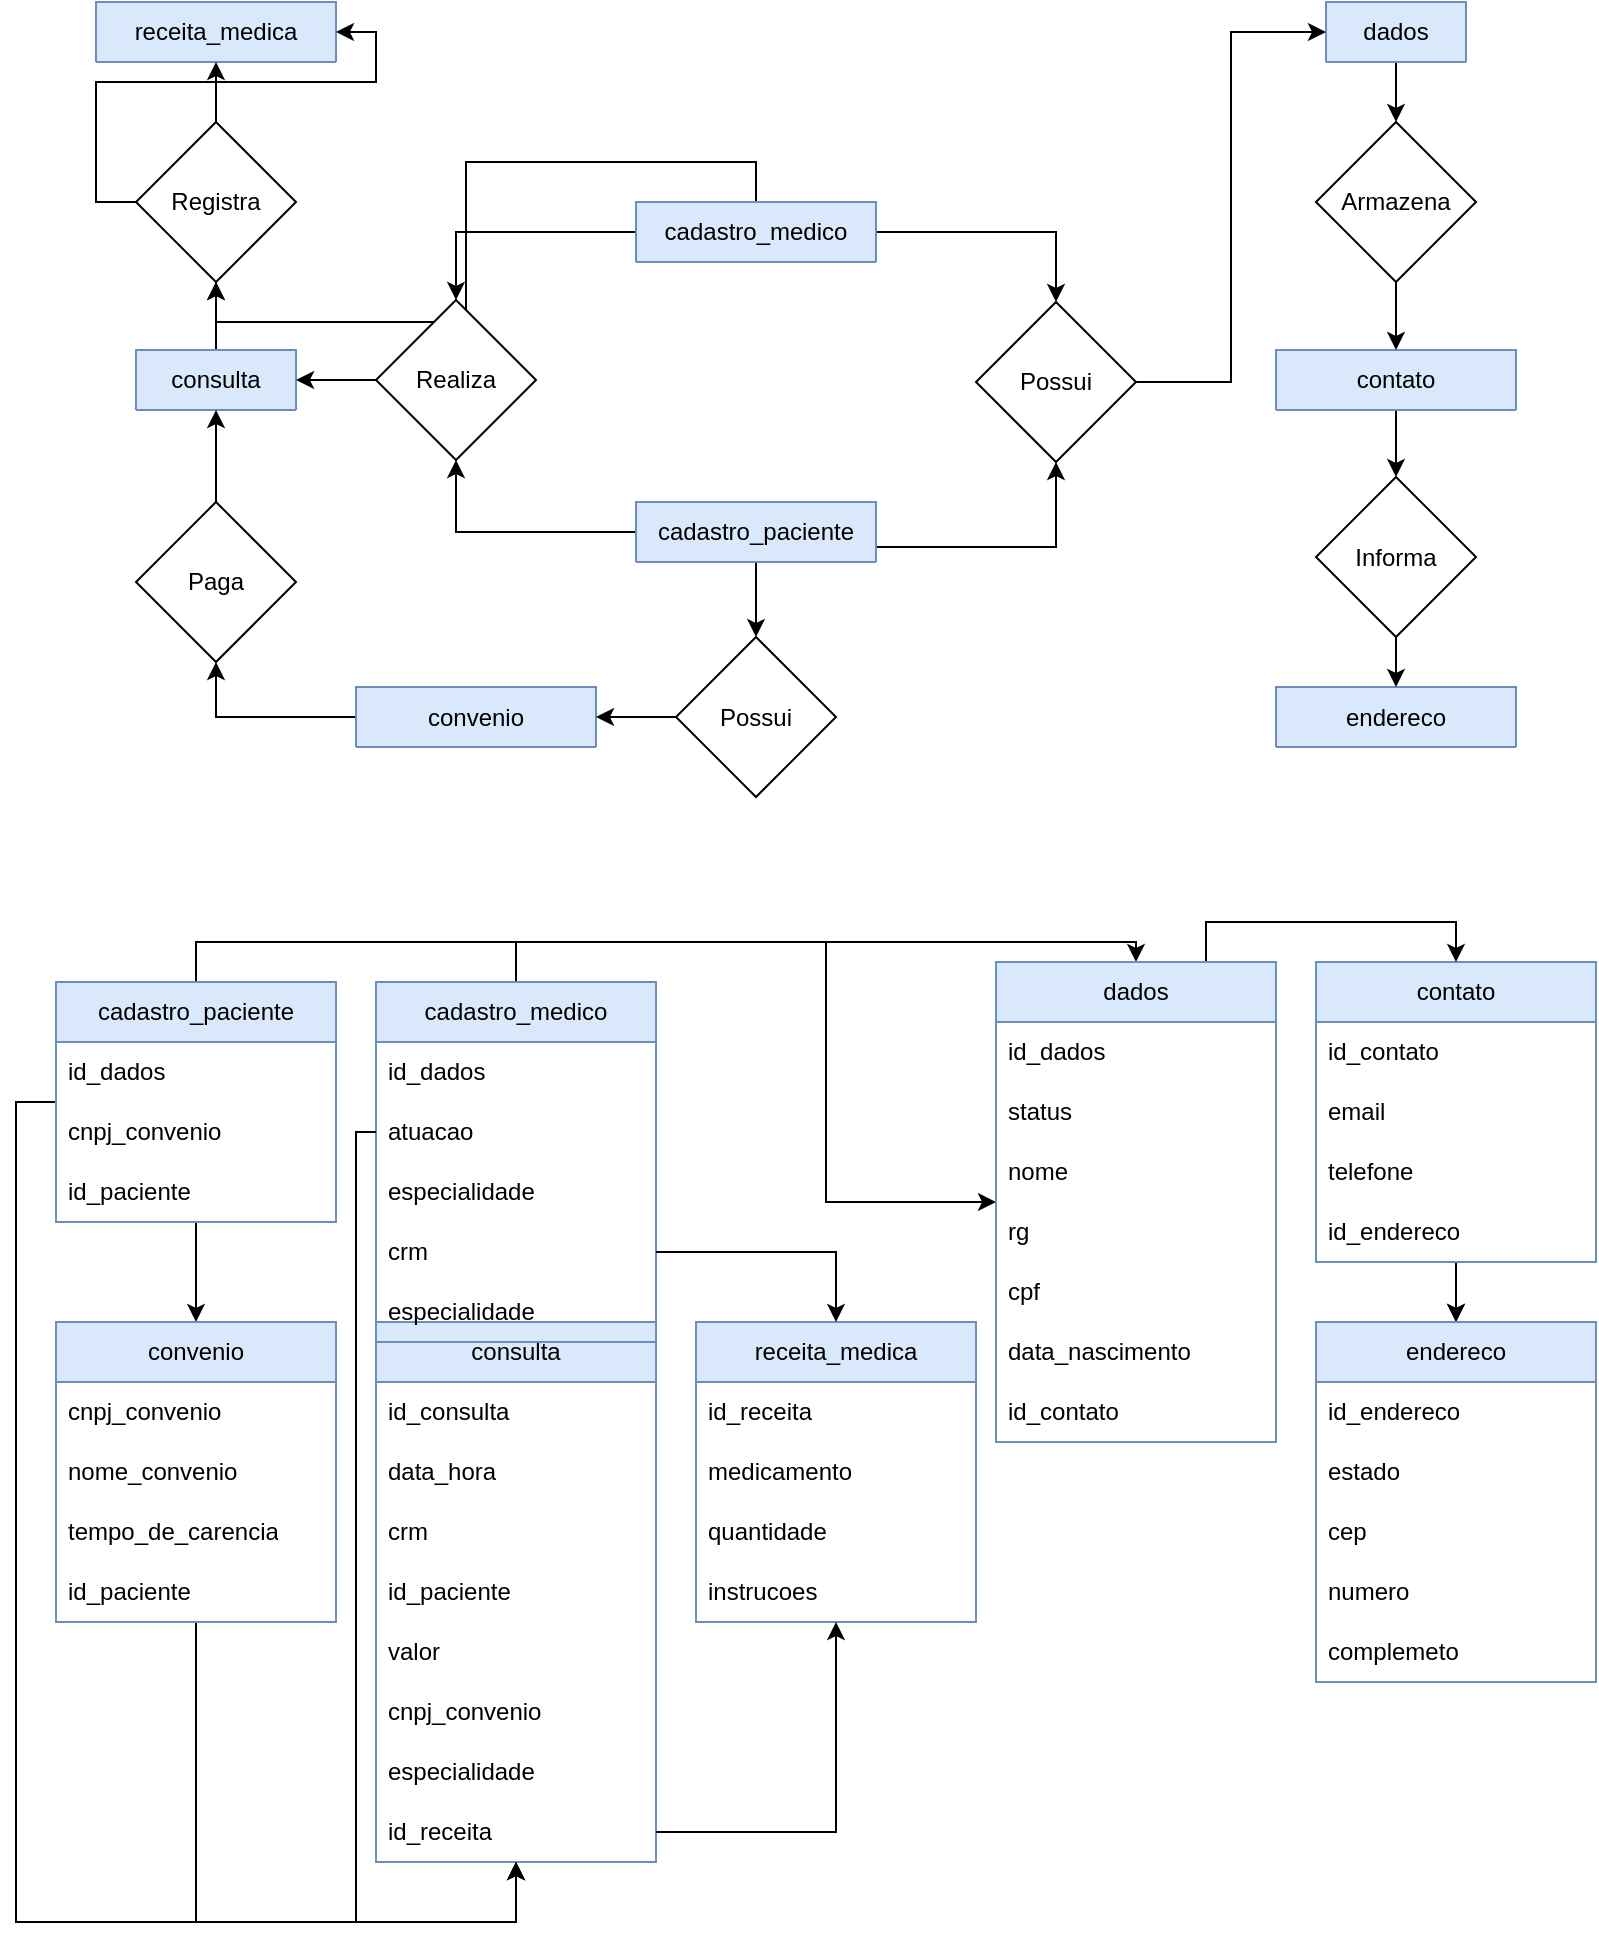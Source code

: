 <mxfile version="24.5.2" type="github">
  <diagram name="Página-1" id="L_5RlRnxunYYwzqani7J">
    <mxGraphModel dx="1050" dy="558" grid="1" gridSize="10" guides="1" tooltips="1" connect="1" arrows="1" fold="1" page="1" pageScale="1" pageWidth="827" pageHeight="1169" math="0" shadow="0">
      <root>
        <mxCell id="0" />
        <mxCell id="1" parent="0" />
        <mxCell id="aoBaIJwkSPa8lgX8lZ2v-215" style="edgeStyle=orthogonalEdgeStyle;rounded=0;orthogonalLoop=1;jettySize=auto;html=1;entryX=0.5;entryY=1;entryDx=0;entryDy=0;" edge="1" parent="1" source="aoBaIJwkSPa8lgX8lZ2v-1" target="aoBaIJwkSPa8lgX8lZ2v-214">
          <mxGeometry relative="1" as="geometry" />
        </mxCell>
        <mxCell id="aoBaIJwkSPa8lgX8lZ2v-1" value="convenio" style="swimlane;fontStyle=0;childLayout=stackLayout;horizontal=1;startSize=30;horizontalStack=0;resizeParent=1;resizeParentMax=0;resizeLast=0;collapsible=1;marginBottom=0;whiteSpace=wrap;html=1;fillColor=#dae8fc;strokeColor=#6c8ebf;" vertex="1" collapsed="1" parent="1">
          <mxGeometry x="190" y="382.5" width="120" height="30" as="geometry">
            <mxRectangle x="1404" y="100" width="140" height="150" as="alternateBounds" />
          </mxGeometry>
        </mxCell>
        <mxCell id="aoBaIJwkSPa8lgX8lZ2v-4" value="cnpj_convenio" style="text;strokeColor=none;fillColor=none;align=left;verticalAlign=middle;spacingLeft=4;spacingRight=4;overflow=hidden;points=[[0,0.5],[1,0.5]];portConstraint=eastwest;rotatable=0;whiteSpace=wrap;html=1;" vertex="1" parent="aoBaIJwkSPa8lgX8lZ2v-1">
          <mxGeometry y="30" width="140" height="30" as="geometry" />
        </mxCell>
        <mxCell id="aoBaIJwkSPa8lgX8lZ2v-3" value="nome_convenio" style="text;strokeColor=none;fillColor=none;align=left;verticalAlign=middle;spacingLeft=4;spacingRight=4;overflow=hidden;points=[[0,0.5],[1,0.5]];portConstraint=eastwest;rotatable=0;whiteSpace=wrap;html=1;" vertex="1" parent="aoBaIJwkSPa8lgX8lZ2v-1">
          <mxGeometry y="60" width="140" height="30" as="geometry" />
        </mxCell>
        <mxCell id="aoBaIJwkSPa8lgX8lZ2v-92" value="tempo_de_carencia" style="text;strokeColor=none;fillColor=none;align=left;verticalAlign=middle;spacingLeft=4;spacingRight=4;overflow=hidden;points=[[0,0.5],[1,0.5]];portConstraint=eastwest;rotatable=0;whiteSpace=wrap;html=1;" vertex="1" parent="aoBaIJwkSPa8lgX8lZ2v-1">
          <mxGeometry y="90" width="140" height="30" as="geometry" />
        </mxCell>
        <mxCell id="aoBaIJwkSPa8lgX8lZ2v-70" value="id_paciente" style="text;strokeColor=none;fillColor=none;align=left;verticalAlign=middle;spacingLeft=4;spacingRight=4;overflow=hidden;points=[[0,0.5],[1,0.5]];portConstraint=eastwest;rotatable=0;whiteSpace=wrap;html=1;" vertex="1" parent="aoBaIJwkSPa8lgX8lZ2v-1">
          <mxGeometry y="120" width="140" height="30" as="geometry" />
        </mxCell>
        <mxCell id="aoBaIJwkSPa8lgX8lZ2v-128" style="edgeStyle=orthogonalEdgeStyle;rounded=0;orthogonalLoop=1;jettySize=auto;html=1;exitX=0.5;exitY=1;exitDx=0;exitDy=0;entryX=0.5;entryY=0;entryDx=0;entryDy=0;" edge="1" parent="1" source="aoBaIJwkSPa8lgX8lZ2v-14" target="aoBaIJwkSPa8lgX8lZ2v-95">
          <mxGeometry relative="1" as="geometry" />
        </mxCell>
        <mxCell id="aoBaIJwkSPa8lgX8lZ2v-14" value="dados" style="swimlane;fontStyle=0;childLayout=stackLayout;horizontal=1;startSize=30;horizontalStack=0;resizeParent=1;resizeParentMax=0;resizeLast=0;collapsible=1;marginBottom=0;whiteSpace=wrap;html=1;fillColor=#dae8fc;strokeColor=#6c8ebf;" vertex="1" collapsed="1" parent="1">
          <mxGeometry x="675" y="40" width="70" height="30" as="geometry">
            <mxRectangle x="937" y="100" width="140" height="240" as="alternateBounds" />
          </mxGeometry>
        </mxCell>
        <mxCell id="aoBaIJwkSPa8lgX8lZ2v-15" value="id_dados" style="text;strokeColor=none;fillColor=none;align=left;verticalAlign=middle;spacingLeft=4;spacingRight=4;overflow=hidden;points=[[0,0.5],[1,0.5]];portConstraint=eastwest;rotatable=0;whiteSpace=wrap;html=1;" vertex="1" parent="aoBaIJwkSPa8lgX8lZ2v-14">
          <mxGeometry y="30" width="140" height="30" as="geometry" />
        </mxCell>
        <mxCell id="aoBaIJwkSPa8lgX8lZ2v-16" value="&lt;div&gt;status&lt;/div&gt;" style="text;strokeColor=none;fillColor=none;align=left;verticalAlign=middle;spacingLeft=4;spacingRight=4;overflow=hidden;points=[[0,0.5],[1,0.5]];portConstraint=eastwest;rotatable=0;whiteSpace=wrap;html=1;" vertex="1" parent="aoBaIJwkSPa8lgX8lZ2v-14">
          <mxGeometry y="60" width="140" height="30" as="geometry" />
        </mxCell>
        <mxCell id="aoBaIJwkSPa8lgX8lZ2v-17" value="nome" style="text;strokeColor=none;fillColor=none;align=left;verticalAlign=middle;spacingLeft=4;spacingRight=4;overflow=hidden;points=[[0,0.5],[1,0.5]];portConstraint=eastwest;rotatable=0;whiteSpace=wrap;html=1;" vertex="1" parent="aoBaIJwkSPa8lgX8lZ2v-14">
          <mxGeometry y="90" width="140" height="30" as="geometry" />
        </mxCell>
        <mxCell id="aoBaIJwkSPa8lgX8lZ2v-18" value="rg" style="text;strokeColor=none;fillColor=none;align=left;verticalAlign=middle;spacingLeft=4;spacingRight=4;overflow=hidden;points=[[0,0.5],[1,0.5]];portConstraint=eastwest;rotatable=0;whiteSpace=wrap;html=1;" vertex="1" parent="aoBaIJwkSPa8lgX8lZ2v-14">
          <mxGeometry y="120" width="140" height="30" as="geometry" />
        </mxCell>
        <mxCell id="aoBaIJwkSPa8lgX8lZ2v-34" value="cpf" style="text;strokeColor=none;fillColor=none;align=left;verticalAlign=middle;spacingLeft=4;spacingRight=4;overflow=hidden;points=[[0,0.5],[1,0.5]];portConstraint=eastwest;rotatable=0;whiteSpace=wrap;html=1;" vertex="1" parent="aoBaIJwkSPa8lgX8lZ2v-14">
          <mxGeometry y="150" width="140" height="30" as="geometry" />
        </mxCell>
        <mxCell id="aoBaIJwkSPa8lgX8lZ2v-35" value="data_nascimento" style="text;strokeColor=none;fillColor=none;align=left;verticalAlign=middle;spacingLeft=4;spacingRight=4;overflow=hidden;points=[[0,0.5],[1,0.5]];portConstraint=eastwest;rotatable=0;whiteSpace=wrap;html=1;" vertex="1" parent="aoBaIJwkSPa8lgX8lZ2v-14">
          <mxGeometry y="180" width="140" height="30" as="geometry" />
        </mxCell>
        <mxCell id="aoBaIJwkSPa8lgX8lZ2v-53" value="id_contato" style="text;strokeColor=none;fillColor=none;align=left;verticalAlign=middle;spacingLeft=4;spacingRight=4;overflow=hidden;points=[[0,0.5],[1,0.5]];portConstraint=eastwest;rotatable=0;whiteSpace=wrap;html=1;" vertex="1" parent="aoBaIJwkSPa8lgX8lZ2v-14">
          <mxGeometry y="210" width="140" height="30" as="geometry" />
        </mxCell>
        <mxCell id="aoBaIJwkSPa8lgX8lZ2v-118" style="edgeStyle=orthogonalEdgeStyle;rounded=0;orthogonalLoop=1;jettySize=auto;html=1;exitX=1;exitY=0.75;exitDx=0;exitDy=0;entryX=0.5;entryY=1;entryDx=0;entryDy=0;" edge="1" parent="1" source="aoBaIJwkSPa8lgX8lZ2v-30" target="aoBaIJwkSPa8lgX8lZ2v-93">
          <mxGeometry relative="1" as="geometry" />
        </mxCell>
        <mxCell id="aoBaIJwkSPa8lgX8lZ2v-122" style="edgeStyle=orthogonalEdgeStyle;rounded=0;orthogonalLoop=1;jettySize=auto;html=1;" edge="1" parent="1" source="aoBaIJwkSPa8lgX8lZ2v-30" target="aoBaIJwkSPa8lgX8lZ2v-94">
          <mxGeometry relative="1" as="geometry" />
        </mxCell>
        <mxCell id="aoBaIJwkSPa8lgX8lZ2v-143" style="edgeStyle=orthogonalEdgeStyle;rounded=0;orthogonalLoop=1;jettySize=auto;html=1;exitX=0.5;exitY=1;exitDx=0;exitDy=0;" edge="1" parent="1" source="aoBaIJwkSPa8lgX8lZ2v-30" target="aoBaIJwkSPa8lgX8lZ2v-135">
          <mxGeometry relative="1" as="geometry" />
        </mxCell>
        <mxCell id="aoBaIJwkSPa8lgX8lZ2v-30" value="cadastro_paciente" style="swimlane;fontStyle=0;childLayout=stackLayout;horizontal=1;startSize=30;horizontalStack=0;resizeParent=1;resizeParentMax=0;resizeLast=0;collapsible=1;marginBottom=0;whiteSpace=wrap;html=1;fillColor=#dae8fc;strokeColor=#6c8ebf;" vertex="1" collapsed="1" parent="1">
          <mxGeometry x="330" y="290" width="120" height="30" as="geometry">
            <mxRectangle x="120" y="350" width="140" height="120" as="alternateBounds" />
          </mxGeometry>
        </mxCell>
        <mxCell id="aoBaIJwkSPa8lgX8lZ2v-32" value="&lt;div&gt;id_dados&lt;/div&gt;" style="text;strokeColor=none;fillColor=none;align=left;verticalAlign=middle;spacingLeft=4;spacingRight=4;overflow=hidden;points=[[0,0.5],[1,0.5]];portConstraint=eastwest;rotatable=0;whiteSpace=wrap;html=1;" vertex="1" parent="aoBaIJwkSPa8lgX8lZ2v-30">
          <mxGeometry y="30" width="140" height="30" as="geometry" />
        </mxCell>
        <mxCell id="aoBaIJwkSPa8lgX8lZ2v-81" value="cnpj_convenio" style="text;strokeColor=none;fillColor=none;align=left;verticalAlign=middle;spacingLeft=4;spacingRight=4;overflow=hidden;points=[[0,0.5],[1,0.5]];portConstraint=eastwest;rotatable=0;whiteSpace=wrap;html=1;" vertex="1" parent="aoBaIJwkSPa8lgX8lZ2v-30">
          <mxGeometry y="60" width="140" height="30" as="geometry" />
        </mxCell>
        <mxCell id="aoBaIJwkSPa8lgX8lZ2v-31" value="id_paciente" style="text;strokeColor=none;fillColor=none;align=left;verticalAlign=middle;spacingLeft=4;spacingRight=4;overflow=hidden;points=[[0,0.5],[1,0.5]];portConstraint=eastwest;rotatable=0;whiteSpace=wrap;html=1;" vertex="1" parent="aoBaIJwkSPa8lgX8lZ2v-30">
          <mxGeometry y="90" width="140" height="30" as="geometry" />
        </mxCell>
        <mxCell id="aoBaIJwkSPa8lgX8lZ2v-131" style="edgeStyle=orthogonalEdgeStyle;rounded=0;orthogonalLoop=1;jettySize=auto;html=1;exitX=0.5;exitY=1;exitDx=0;exitDy=0;" edge="1" parent="1" source="aoBaIJwkSPa8lgX8lZ2v-54" target="aoBaIJwkSPa8lgX8lZ2v-104">
          <mxGeometry relative="1" as="geometry" />
        </mxCell>
        <mxCell id="aoBaIJwkSPa8lgX8lZ2v-54" value="contato" style="swimlane;fontStyle=0;childLayout=stackLayout;horizontal=1;startSize=30;horizontalStack=0;resizeParent=1;resizeParentMax=0;resizeLast=0;collapsible=1;marginBottom=0;whiteSpace=wrap;html=1;fillColor=#dae8fc;strokeColor=#6c8ebf;" vertex="1" collapsed="1" parent="1">
          <mxGeometry x="650" y="214" width="120" height="30" as="geometry">
            <mxRectangle x="1094" y="320" width="140" height="150" as="alternateBounds" />
          </mxGeometry>
        </mxCell>
        <mxCell id="aoBaIJwkSPa8lgX8lZ2v-55" value="id_contato" style="text;strokeColor=none;fillColor=none;align=left;verticalAlign=middle;spacingLeft=4;spacingRight=4;overflow=hidden;points=[[0,0.5],[1,0.5]];portConstraint=eastwest;rotatable=0;whiteSpace=wrap;html=1;" vertex="1" parent="aoBaIJwkSPa8lgX8lZ2v-54">
          <mxGeometry y="30" width="140" height="30" as="geometry" />
        </mxCell>
        <mxCell id="aoBaIJwkSPa8lgX8lZ2v-57" value="email" style="text;strokeColor=none;fillColor=none;align=left;verticalAlign=middle;spacingLeft=4;spacingRight=4;overflow=hidden;points=[[0,0.5],[1,0.5]];portConstraint=eastwest;rotatable=0;whiteSpace=wrap;html=1;" vertex="1" parent="aoBaIJwkSPa8lgX8lZ2v-54">
          <mxGeometry y="60" width="140" height="30" as="geometry" />
        </mxCell>
        <mxCell id="aoBaIJwkSPa8lgX8lZ2v-56" value="telefone" style="text;strokeColor=none;fillColor=none;align=left;verticalAlign=middle;spacingLeft=4;spacingRight=4;overflow=hidden;points=[[0,0.5],[1,0.5]];portConstraint=eastwest;rotatable=0;whiteSpace=wrap;html=1;" vertex="1" parent="aoBaIJwkSPa8lgX8lZ2v-54">
          <mxGeometry y="90" width="140" height="30" as="geometry" />
        </mxCell>
        <mxCell id="aoBaIJwkSPa8lgX8lZ2v-58" value="id_endereco" style="text;strokeColor=none;fillColor=none;align=left;verticalAlign=middle;spacingLeft=4;spacingRight=4;overflow=hidden;points=[[0,0.5],[1,0.5]];portConstraint=eastwest;rotatable=0;whiteSpace=wrap;html=1;" vertex="1" parent="aoBaIJwkSPa8lgX8lZ2v-54">
          <mxGeometry y="120" width="140" height="30" as="geometry" />
        </mxCell>
        <mxCell id="aoBaIJwkSPa8lgX8lZ2v-59" value="endereco" style="swimlane;fontStyle=0;childLayout=stackLayout;horizontal=1;startSize=30;horizontalStack=0;resizeParent=1;resizeParentMax=0;resizeLast=0;collapsible=1;marginBottom=0;whiteSpace=wrap;html=1;fillColor=#dae8fc;strokeColor=#6c8ebf;" vertex="1" collapsed="1" parent="1">
          <mxGeometry x="650" y="382.5" width="120" height="30" as="geometry">
            <mxRectangle x="500" y="360" width="140" height="180" as="alternateBounds" />
          </mxGeometry>
        </mxCell>
        <mxCell id="aoBaIJwkSPa8lgX8lZ2v-60" value="id_endereco" style="text;strokeColor=none;fillColor=none;align=left;verticalAlign=middle;spacingLeft=4;spacingRight=4;overflow=hidden;points=[[0,0.5],[1,0.5]];portConstraint=eastwest;rotatable=0;whiteSpace=wrap;html=1;" vertex="1" parent="aoBaIJwkSPa8lgX8lZ2v-59">
          <mxGeometry y="30" width="140" height="30" as="geometry" />
        </mxCell>
        <mxCell id="aoBaIJwkSPa8lgX8lZ2v-62" value="estado" style="text;strokeColor=none;fillColor=none;align=left;verticalAlign=middle;spacingLeft=4;spacingRight=4;overflow=hidden;points=[[0,0.5],[1,0.5]];portConstraint=eastwest;rotatable=0;whiteSpace=wrap;html=1;" vertex="1" parent="aoBaIJwkSPa8lgX8lZ2v-59">
          <mxGeometry y="60" width="140" height="30" as="geometry" />
        </mxCell>
        <mxCell id="aoBaIJwkSPa8lgX8lZ2v-61" value="cep" style="text;strokeColor=none;fillColor=none;align=left;verticalAlign=middle;spacingLeft=4;spacingRight=4;overflow=hidden;points=[[0,0.5],[1,0.5]];portConstraint=eastwest;rotatable=0;whiteSpace=wrap;html=1;" vertex="1" parent="aoBaIJwkSPa8lgX8lZ2v-59">
          <mxGeometry y="90" width="140" height="30" as="geometry" />
        </mxCell>
        <mxCell id="aoBaIJwkSPa8lgX8lZ2v-64" value="numero" style="text;strokeColor=none;fillColor=none;align=left;verticalAlign=middle;spacingLeft=4;spacingRight=4;overflow=hidden;points=[[0,0.5],[1,0.5]];portConstraint=eastwest;rotatable=0;whiteSpace=wrap;html=1;" vertex="1" parent="aoBaIJwkSPa8lgX8lZ2v-59">
          <mxGeometry y="120" width="140" height="30" as="geometry" />
        </mxCell>
        <mxCell id="aoBaIJwkSPa8lgX8lZ2v-63" value="complemeto" style="text;strokeColor=none;fillColor=none;align=left;verticalAlign=middle;spacingLeft=4;spacingRight=4;overflow=hidden;points=[[0,0.5],[1,0.5]];portConstraint=eastwest;rotatable=0;whiteSpace=wrap;html=1;" vertex="1" parent="aoBaIJwkSPa8lgX8lZ2v-59">
          <mxGeometry y="150" width="140" height="30" as="geometry" />
        </mxCell>
        <mxCell id="aoBaIJwkSPa8lgX8lZ2v-121" style="edgeStyle=orthogonalEdgeStyle;rounded=0;orthogonalLoop=1;jettySize=auto;html=1;exitX=0;exitY=0.5;exitDx=0;exitDy=0;entryX=0.5;entryY=0;entryDx=0;entryDy=0;" edge="1" parent="1" source="aoBaIJwkSPa8lgX8lZ2v-65" target="aoBaIJwkSPa8lgX8lZ2v-94">
          <mxGeometry relative="1" as="geometry" />
        </mxCell>
        <mxCell id="aoBaIJwkSPa8lgX8lZ2v-142" style="edgeStyle=orthogonalEdgeStyle;rounded=0;orthogonalLoop=1;jettySize=auto;html=1;entryX=0.5;entryY=0;entryDx=0;entryDy=0;" edge="1" parent="1" source="aoBaIJwkSPa8lgX8lZ2v-65" target="aoBaIJwkSPa8lgX8lZ2v-93">
          <mxGeometry relative="1" as="geometry" />
        </mxCell>
        <mxCell id="aoBaIJwkSPa8lgX8lZ2v-140" style="edgeStyle=orthogonalEdgeStyle;rounded=0;orthogonalLoop=1;jettySize=auto;html=1;exitX=0.5;exitY=0;exitDx=0;exitDy=0;entryX=0.5;entryY=1;entryDx=0;entryDy=0;" edge="1" parent="1" source="aoBaIJwkSPa8lgX8lZ2v-65" target="aoBaIJwkSPa8lgX8lZ2v-139">
          <mxGeometry relative="1" as="geometry" />
        </mxCell>
        <mxCell id="aoBaIJwkSPa8lgX8lZ2v-65" value="cadastro_medico" style="swimlane;fontStyle=0;childLayout=stackLayout;horizontal=1;startSize=30;horizontalStack=0;resizeParent=1;resizeParentMax=0;resizeLast=0;collapsible=1;marginBottom=0;whiteSpace=wrap;html=1;fillColor=#dae8fc;strokeColor=#6c8ebf;" vertex="1" collapsed="1" parent="1">
          <mxGeometry x="330" y="140" width="120" height="30" as="geometry">
            <mxRectangle x="120" y="145" width="140" height="150" as="alternateBounds" />
          </mxGeometry>
        </mxCell>
        <mxCell id="aoBaIJwkSPa8lgX8lZ2v-67" value="id_dados" style="text;strokeColor=none;fillColor=none;align=left;verticalAlign=middle;spacingLeft=4;spacingRight=4;overflow=hidden;points=[[0,0.5],[1,0.5]];portConstraint=eastwest;rotatable=0;whiteSpace=wrap;html=1;" vertex="1" parent="aoBaIJwkSPa8lgX8lZ2v-65">
          <mxGeometry y="30" width="140" height="30" as="geometry" />
        </mxCell>
        <mxCell id="aoBaIJwkSPa8lgX8lZ2v-68" value="atuacao" style="text;strokeColor=none;fillColor=none;align=left;verticalAlign=middle;spacingLeft=4;spacingRight=4;overflow=hidden;points=[[0,0.5],[1,0.5]];portConstraint=eastwest;rotatable=0;whiteSpace=wrap;html=1;" vertex="1" parent="aoBaIJwkSPa8lgX8lZ2v-65">
          <mxGeometry y="60" width="140" height="30" as="geometry" />
        </mxCell>
        <mxCell id="aoBaIJwkSPa8lgX8lZ2v-82" value="especialidade" style="text;strokeColor=none;fillColor=none;align=left;verticalAlign=middle;spacingLeft=4;spacingRight=4;overflow=hidden;points=[[0,0.5],[1,0.5]];portConstraint=eastwest;rotatable=0;whiteSpace=wrap;html=1;" vertex="1" parent="aoBaIJwkSPa8lgX8lZ2v-65">
          <mxGeometry y="90" width="140" height="30" as="geometry" />
        </mxCell>
        <mxCell id="aoBaIJwkSPa8lgX8lZ2v-66" value="crm" style="text;strokeColor=none;fillColor=none;align=left;verticalAlign=middle;spacingLeft=4;spacingRight=4;overflow=hidden;points=[[0,0.5],[1,0.5]];portConstraint=eastwest;rotatable=0;whiteSpace=wrap;html=1;" vertex="1" parent="aoBaIJwkSPa8lgX8lZ2v-65">
          <mxGeometry y="120" width="140" height="30" as="geometry" />
        </mxCell>
        <mxCell id="aoBaIJwkSPa8lgX8lZ2v-219" style="edgeStyle=orthogonalEdgeStyle;rounded=0;orthogonalLoop=1;jettySize=auto;html=1;exitX=0.5;exitY=0;exitDx=0;exitDy=0;" edge="1" parent="1" source="aoBaIJwkSPa8lgX8lZ2v-72" target="aoBaIJwkSPa8lgX8lZ2v-139">
          <mxGeometry relative="1" as="geometry" />
        </mxCell>
        <mxCell id="aoBaIJwkSPa8lgX8lZ2v-72" value="consulta" style="swimlane;fontStyle=0;childLayout=stackLayout;horizontal=1;startSize=30;horizontalStack=0;resizeParent=1;resizeParentMax=0;resizeLast=0;collapsible=1;marginBottom=0;whiteSpace=wrap;html=1;fillColor=#dae8fc;strokeColor=#6c8ebf;" vertex="1" collapsed="1" parent="1">
          <mxGeometry x="80" y="214" width="80" height="30" as="geometry">
            <mxRectangle x="80" y="214" width="140" height="270" as="alternateBounds" />
          </mxGeometry>
        </mxCell>
        <mxCell id="aoBaIJwkSPa8lgX8lZ2v-73" value="id_consulta" style="text;strokeColor=none;fillColor=none;align=left;verticalAlign=middle;spacingLeft=4;spacingRight=4;overflow=hidden;points=[[0,0.5],[1,0.5]];portConstraint=eastwest;rotatable=0;whiteSpace=wrap;html=1;" vertex="1" parent="aoBaIJwkSPa8lgX8lZ2v-72">
          <mxGeometry y="30" width="140" height="30" as="geometry" />
        </mxCell>
        <mxCell id="aoBaIJwkSPa8lgX8lZ2v-74" value="data_hora" style="text;strokeColor=none;fillColor=none;align=left;verticalAlign=middle;spacingLeft=4;spacingRight=4;overflow=hidden;points=[[0,0.5],[1,0.5]];portConstraint=eastwest;rotatable=0;whiteSpace=wrap;html=1;" vertex="1" parent="aoBaIJwkSPa8lgX8lZ2v-72">
          <mxGeometry y="60" width="140" height="30" as="geometry" />
        </mxCell>
        <mxCell id="aoBaIJwkSPa8lgX8lZ2v-75" value="crm" style="text;strokeColor=none;fillColor=none;align=left;verticalAlign=middle;spacingLeft=4;spacingRight=4;overflow=hidden;points=[[0,0.5],[1,0.5]];portConstraint=eastwest;rotatable=0;whiteSpace=wrap;html=1;" vertex="1" parent="aoBaIJwkSPa8lgX8lZ2v-72">
          <mxGeometry y="90" width="140" height="30" as="geometry" />
        </mxCell>
        <mxCell id="aoBaIJwkSPa8lgX8lZ2v-76" value="id_paciente" style="text;strokeColor=none;fillColor=none;align=left;verticalAlign=middle;spacingLeft=4;spacingRight=4;overflow=hidden;points=[[0,0.5],[1,0.5]];portConstraint=eastwest;rotatable=0;whiteSpace=wrap;html=1;" vertex="1" parent="aoBaIJwkSPa8lgX8lZ2v-72">
          <mxGeometry y="120" width="140" height="30" as="geometry" />
        </mxCell>
        <mxCell id="aoBaIJwkSPa8lgX8lZ2v-77" value="valor" style="text;strokeColor=none;fillColor=none;align=left;verticalAlign=middle;spacingLeft=4;spacingRight=4;overflow=hidden;points=[[0,0.5],[1,0.5]];portConstraint=eastwest;rotatable=0;whiteSpace=wrap;html=1;" vertex="1" parent="aoBaIJwkSPa8lgX8lZ2v-72">
          <mxGeometry y="150" width="140" height="30" as="geometry" />
        </mxCell>
        <mxCell id="aoBaIJwkSPa8lgX8lZ2v-78" value="cnpj_convenio" style="text;strokeColor=none;fillColor=none;align=left;verticalAlign=middle;spacingLeft=4;spacingRight=4;overflow=hidden;points=[[0,0.5],[1,0.5]];portConstraint=eastwest;rotatable=0;whiteSpace=wrap;html=1;" vertex="1" parent="aoBaIJwkSPa8lgX8lZ2v-72">
          <mxGeometry y="180" width="140" height="30" as="geometry" />
        </mxCell>
        <mxCell id="aoBaIJwkSPa8lgX8lZ2v-91" value="especialidade" style="text;strokeColor=none;fillColor=none;align=left;verticalAlign=middle;spacingLeft=4;spacingRight=4;overflow=hidden;points=[[0,0.5],[1,0.5]];portConstraint=eastwest;rotatable=0;whiteSpace=wrap;html=1;" vertex="1" parent="aoBaIJwkSPa8lgX8lZ2v-72">
          <mxGeometry y="210" width="140" height="30" as="geometry" />
        </mxCell>
        <mxCell id="aoBaIJwkSPa8lgX8lZ2v-79" value="id_receita" style="text;strokeColor=none;fillColor=none;align=left;verticalAlign=middle;spacingLeft=4;spacingRight=4;overflow=hidden;points=[[0,0.5],[1,0.5]];portConstraint=eastwest;rotatable=0;whiteSpace=wrap;html=1;" vertex="1" parent="aoBaIJwkSPa8lgX8lZ2v-72">
          <mxGeometry y="240" width="140" height="30" as="geometry" />
        </mxCell>
        <mxCell id="aoBaIJwkSPa8lgX8lZ2v-83" value="receita_medica" style="swimlane;fontStyle=0;childLayout=stackLayout;horizontal=1;startSize=30;horizontalStack=0;resizeParent=1;resizeParentMax=0;resizeLast=0;collapsible=1;marginBottom=0;whiteSpace=wrap;html=1;fillColor=#dae8fc;strokeColor=#6c8ebf;" vertex="1" collapsed="1" parent="1">
          <mxGeometry x="60" y="40" width="120" height="30" as="geometry">
            <mxRectangle x="190" y="65" width="140" height="150" as="alternateBounds" />
          </mxGeometry>
        </mxCell>
        <mxCell id="aoBaIJwkSPa8lgX8lZ2v-84" value="id_receita" style="text;strokeColor=none;fillColor=none;align=left;verticalAlign=middle;spacingLeft=4;spacingRight=4;overflow=hidden;points=[[0,0.5],[1,0.5]];portConstraint=eastwest;rotatable=0;whiteSpace=wrap;html=1;" vertex="1" parent="aoBaIJwkSPa8lgX8lZ2v-83">
          <mxGeometry y="30" width="140" height="30" as="geometry" />
        </mxCell>
        <mxCell id="aoBaIJwkSPa8lgX8lZ2v-85" value="medicamento" style="text;strokeColor=none;fillColor=none;align=left;verticalAlign=middle;spacingLeft=4;spacingRight=4;overflow=hidden;points=[[0,0.5],[1,0.5]];portConstraint=eastwest;rotatable=0;whiteSpace=wrap;html=1;" vertex="1" parent="aoBaIJwkSPa8lgX8lZ2v-83">
          <mxGeometry y="60" width="140" height="30" as="geometry" />
        </mxCell>
        <mxCell id="aoBaIJwkSPa8lgX8lZ2v-86" value="quantidade" style="text;strokeColor=none;fillColor=none;align=left;verticalAlign=middle;spacingLeft=4;spacingRight=4;overflow=hidden;points=[[0,0.5],[1,0.5]];portConstraint=eastwest;rotatable=0;whiteSpace=wrap;html=1;" vertex="1" parent="aoBaIJwkSPa8lgX8lZ2v-83">
          <mxGeometry y="90" width="140" height="30" as="geometry" />
        </mxCell>
        <mxCell id="aoBaIJwkSPa8lgX8lZ2v-87" value="instrucoes" style="text;strokeColor=none;fillColor=none;align=left;verticalAlign=middle;spacingLeft=4;spacingRight=4;overflow=hidden;points=[[0,0.5],[1,0.5]];portConstraint=eastwest;rotatable=0;whiteSpace=wrap;html=1;" vertex="1" parent="aoBaIJwkSPa8lgX8lZ2v-83">
          <mxGeometry y="120" width="140" height="30" as="geometry" />
        </mxCell>
        <mxCell id="aoBaIJwkSPa8lgX8lZ2v-127" style="edgeStyle=orthogonalEdgeStyle;rounded=0;orthogonalLoop=1;jettySize=auto;html=1;entryX=0;entryY=0.5;entryDx=0;entryDy=0;" edge="1" parent="1" source="aoBaIJwkSPa8lgX8lZ2v-93" target="aoBaIJwkSPa8lgX8lZ2v-14">
          <mxGeometry relative="1" as="geometry" />
        </mxCell>
        <mxCell id="aoBaIJwkSPa8lgX8lZ2v-93" value="Possui" style="rhombus;whiteSpace=wrap;html=1;" vertex="1" parent="1">
          <mxGeometry x="500" y="190" width="80" height="80" as="geometry" />
        </mxCell>
        <mxCell id="aoBaIJwkSPa8lgX8lZ2v-112" style="edgeStyle=orthogonalEdgeStyle;rounded=0;orthogonalLoop=1;jettySize=auto;html=1;exitX=0;exitY=0.5;exitDx=0;exitDy=0;" edge="1" parent="1" source="aoBaIJwkSPa8lgX8lZ2v-94" target="aoBaIJwkSPa8lgX8lZ2v-72">
          <mxGeometry relative="1" as="geometry" />
        </mxCell>
        <mxCell id="aoBaIJwkSPa8lgX8lZ2v-94" value="Realiza" style="rhombus;whiteSpace=wrap;html=1;" vertex="1" parent="1">
          <mxGeometry x="200" y="189" width="80" height="80" as="geometry" />
        </mxCell>
        <mxCell id="aoBaIJwkSPa8lgX8lZ2v-129" style="edgeStyle=orthogonalEdgeStyle;rounded=0;orthogonalLoop=1;jettySize=auto;html=1;exitX=0.5;exitY=1;exitDx=0;exitDy=0;entryX=0.5;entryY=0;entryDx=0;entryDy=0;" edge="1" parent="1" source="aoBaIJwkSPa8lgX8lZ2v-95" target="aoBaIJwkSPa8lgX8lZ2v-54">
          <mxGeometry relative="1" as="geometry" />
        </mxCell>
        <mxCell id="aoBaIJwkSPa8lgX8lZ2v-95" value="Armazena" style="rhombus;whiteSpace=wrap;html=1;" vertex="1" parent="1">
          <mxGeometry x="670" y="100" width="80" height="80" as="geometry" />
        </mxCell>
        <mxCell id="aoBaIJwkSPa8lgX8lZ2v-132" style="edgeStyle=orthogonalEdgeStyle;rounded=0;orthogonalLoop=1;jettySize=auto;html=1;exitX=0.5;exitY=1;exitDx=0;exitDy=0;entryX=0.5;entryY=0;entryDx=0;entryDy=0;" edge="1" parent="1" source="aoBaIJwkSPa8lgX8lZ2v-104">
          <mxGeometry relative="1" as="geometry">
            <mxPoint x="710" y="382.5" as="targetPoint" />
          </mxGeometry>
        </mxCell>
        <mxCell id="aoBaIJwkSPa8lgX8lZ2v-104" value="Informa" style="rhombus;whiteSpace=wrap;html=1;" vertex="1" parent="1">
          <mxGeometry x="670" y="277.5" width="80" height="80" as="geometry" />
        </mxCell>
        <mxCell id="aoBaIJwkSPa8lgX8lZ2v-136" style="edgeStyle=orthogonalEdgeStyle;rounded=0;orthogonalLoop=1;jettySize=auto;html=1;" edge="1" parent="1" source="aoBaIJwkSPa8lgX8lZ2v-135" target="aoBaIJwkSPa8lgX8lZ2v-1">
          <mxGeometry relative="1" as="geometry" />
        </mxCell>
        <mxCell id="aoBaIJwkSPa8lgX8lZ2v-135" value="Possui" style="rhombus;whiteSpace=wrap;html=1;" vertex="1" parent="1">
          <mxGeometry x="350" y="357.5" width="80" height="80" as="geometry" />
        </mxCell>
        <mxCell id="aoBaIJwkSPa8lgX8lZ2v-220" style="edgeStyle=orthogonalEdgeStyle;rounded=0;orthogonalLoop=1;jettySize=auto;html=1;" edge="1" parent="1" source="aoBaIJwkSPa8lgX8lZ2v-139" target="aoBaIJwkSPa8lgX8lZ2v-83">
          <mxGeometry relative="1" as="geometry" />
        </mxCell>
        <mxCell id="aoBaIJwkSPa8lgX8lZ2v-141" style="edgeStyle=orthogonalEdgeStyle;rounded=0;orthogonalLoop=1;jettySize=auto;html=1;exitX=0;exitY=0.5;exitDx=0;exitDy=0;entryX=1;entryY=0.5;entryDx=0;entryDy=0;" edge="1" parent="1" source="aoBaIJwkSPa8lgX8lZ2v-139" target="aoBaIJwkSPa8lgX8lZ2v-83">
          <mxGeometry relative="1" as="geometry" />
        </mxCell>
        <mxCell id="aoBaIJwkSPa8lgX8lZ2v-139" value="Registra" style="rhombus;whiteSpace=wrap;html=1;" vertex="1" parent="1">
          <mxGeometry x="80" y="100" width="80" height="80" as="geometry" />
        </mxCell>
        <mxCell id="aoBaIJwkSPa8lgX8lZ2v-145" value="receita_medica" style="swimlane;fontStyle=0;childLayout=stackLayout;horizontal=1;startSize=30;horizontalStack=0;resizeParent=1;resizeParentMax=0;resizeLast=0;collapsible=1;marginBottom=0;whiteSpace=wrap;html=1;fillColor=#dae8fc;strokeColor=#6c8ebf;" vertex="1" parent="1">
          <mxGeometry x="360" y="700" width="140" height="150" as="geometry">
            <mxRectangle x="190" y="720" width="120" height="30" as="alternateBounds" />
          </mxGeometry>
        </mxCell>
        <mxCell id="aoBaIJwkSPa8lgX8lZ2v-146" value="id_receita" style="text;strokeColor=none;fillColor=none;align=left;verticalAlign=middle;spacingLeft=4;spacingRight=4;overflow=hidden;points=[[0,0.5],[1,0.5]];portConstraint=eastwest;rotatable=0;whiteSpace=wrap;html=1;" vertex="1" parent="aoBaIJwkSPa8lgX8lZ2v-145">
          <mxGeometry y="30" width="140" height="30" as="geometry" />
        </mxCell>
        <mxCell id="aoBaIJwkSPa8lgX8lZ2v-147" value="medicamento" style="text;strokeColor=none;fillColor=none;align=left;verticalAlign=middle;spacingLeft=4;spacingRight=4;overflow=hidden;points=[[0,0.5],[1,0.5]];portConstraint=eastwest;rotatable=0;whiteSpace=wrap;html=1;" vertex="1" parent="aoBaIJwkSPa8lgX8lZ2v-145">
          <mxGeometry y="60" width="140" height="30" as="geometry" />
        </mxCell>
        <mxCell id="aoBaIJwkSPa8lgX8lZ2v-148" value="quantidade" style="text;strokeColor=none;fillColor=none;align=left;verticalAlign=middle;spacingLeft=4;spacingRight=4;overflow=hidden;points=[[0,0.5],[1,0.5]];portConstraint=eastwest;rotatable=0;whiteSpace=wrap;html=1;" vertex="1" parent="aoBaIJwkSPa8lgX8lZ2v-145">
          <mxGeometry y="90" width="140" height="30" as="geometry" />
        </mxCell>
        <mxCell id="aoBaIJwkSPa8lgX8lZ2v-149" value="instrucoes" style="text;strokeColor=none;fillColor=none;align=left;verticalAlign=middle;spacingLeft=4;spacingRight=4;overflow=hidden;points=[[0,0.5],[1,0.5]];portConstraint=eastwest;rotatable=0;whiteSpace=wrap;html=1;" vertex="1" parent="aoBaIJwkSPa8lgX8lZ2v-145">
          <mxGeometry y="120" width="140" height="30" as="geometry" />
        </mxCell>
        <mxCell id="aoBaIJwkSPa8lgX8lZ2v-150" value="consulta" style="swimlane;fontStyle=0;childLayout=stackLayout;horizontal=1;startSize=30;horizontalStack=0;resizeParent=1;resizeParentMax=0;resizeLast=0;collapsible=1;marginBottom=0;whiteSpace=wrap;html=1;fillColor=#dae8fc;strokeColor=#6c8ebf;" vertex="1" parent="1">
          <mxGeometry x="200" y="700" width="140" height="270" as="geometry">
            <mxRectangle x="50" y="700" width="80" height="30" as="alternateBounds" />
          </mxGeometry>
        </mxCell>
        <mxCell id="aoBaIJwkSPa8lgX8lZ2v-151" value="id_consulta" style="text;strokeColor=none;fillColor=none;align=left;verticalAlign=middle;spacingLeft=4;spacingRight=4;overflow=hidden;points=[[0,0.5],[1,0.5]];portConstraint=eastwest;rotatable=0;whiteSpace=wrap;html=1;" vertex="1" parent="aoBaIJwkSPa8lgX8lZ2v-150">
          <mxGeometry y="30" width="140" height="30" as="geometry" />
        </mxCell>
        <mxCell id="aoBaIJwkSPa8lgX8lZ2v-152" value="data_hora" style="text;strokeColor=none;fillColor=none;align=left;verticalAlign=middle;spacingLeft=4;spacingRight=4;overflow=hidden;points=[[0,0.5],[1,0.5]];portConstraint=eastwest;rotatable=0;whiteSpace=wrap;html=1;" vertex="1" parent="aoBaIJwkSPa8lgX8lZ2v-150">
          <mxGeometry y="60" width="140" height="30" as="geometry" />
        </mxCell>
        <mxCell id="aoBaIJwkSPa8lgX8lZ2v-153" value="crm" style="text;strokeColor=none;fillColor=none;align=left;verticalAlign=middle;spacingLeft=4;spacingRight=4;overflow=hidden;points=[[0,0.5],[1,0.5]];portConstraint=eastwest;rotatable=0;whiteSpace=wrap;html=1;" vertex="1" parent="aoBaIJwkSPa8lgX8lZ2v-150">
          <mxGeometry y="90" width="140" height="30" as="geometry" />
        </mxCell>
        <mxCell id="aoBaIJwkSPa8lgX8lZ2v-154" value="id_paciente" style="text;strokeColor=none;fillColor=none;align=left;verticalAlign=middle;spacingLeft=4;spacingRight=4;overflow=hidden;points=[[0,0.5],[1,0.5]];portConstraint=eastwest;rotatable=0;whiteSpace=wrap;html=1;" vertex="1" parent="aoBaIJwkSPa8lgX8lZ2v-150">
          <mxGeometry y="120" width="140" height="30" as="geometry" />
        </mxCell>
        <mxCell id="aoBaIJwkSPa8lgX8lZ2v-155" value="valor" style="text;strokeColor=none;fillColor=none;align=left;verticalAlign=middle;spacingLeft=4;spacingRight=4;overflow=hidden;points=[[0,0.5],[1,0.5]];portConstraint=eastwest;rotatable=0;whiteSpace=wrap;html=1;" vertex="1" parent="aoBaIJwkSPa8lgX8lZ2v-150">
          <mxGeometry y="150" width="140" height="30" as="geometry" />
        </mxCell>
        <mxCell id="aoBaIJwkSPa8lgX8lZ2v-156" value="cnpj_convenio" style="text;strokeColor=none;fillColor=none;align=left;verticalAlign=middle;spacingLeft=4;spacingRight=4;overflow=hidden;points=[[0,0.5],[1,0.5]];portConstraint=eastwest;rotatable=0;whiteSpace=wrap;html=1;" vertex="1" parent="aoBaIJwkSPa8lgX8lZ2v-150">
          <mxGeometry y="180" width="140" height="30" as="geometry" />
        </mxCell>
        <mxCell id="aoBaIJwkSPa8lgX8lZ2v-157" value="especialidade" style="text;strokeColor=none;fillColor=none;align=left;verticalAlign=middle;spacingLeft=4;spacingRight=4;overflow=hidden;points=[[0,0.5],[1,0.5]];portConstraint=eastwest;rotatable=0;whiteSpace=wrap;html=1;" vertex="1" parent="aoBaIJwkSPa8lgX8lZ2v-150">
          <mxGeometry y="210" width="140" height="30" as="geometry" />
        </mxCell>
        <mxCell id="aoBaIJwkSPa8lgX8lZ2v-158" value="id_receita" style="text;strokeColor=none;fillColor=none;align=left;verticalAlign=middle;spacingLeft=4;spacingRight=4;overflow=hidden;points=[[0,0.5],[1,0.5]];portConstraint=eastwest;rotatable=0;whiteSpace=wrap;html=1;" vertex="1" parent="aoBaIJwkSPa8lgX8lZ2v-150">
          <mxGeometry y="240" width="140" height="30" as="geometry" />
        </mxCell>
        <mxCell id="aoBaIJwkSPa8lgX8lZ2v-196" style="edgeStyle=orthogonalEdgeStyle;rounded=0;orthogonalLoop=1;jettySize=auto;html=1;exitX=0.5;exitY=0;exitDx=0;exitDy=0;" edge="1" parent="1" source="aoBaIJwkSPa8lgX8lZ2v-159" target="aoBaIJwkSPa8lgX8lZ2v-178">
          <mxGeometry relative="1" as="geometry" />
        </mxCell>
        <mxCell id="aoBaIJwkSPa8lgX8lZ2v-159" value="cadastro_medico" style="swimlane;fontStyle=0;childLayout=stackLayout;horizontal=1;startSize=30;horizontalStack=0;resizeParent=1;resizeParentMax=0;resizeLast=0;collapsible=1;marginBottom=0;whiteSpace=wrap;html=1;fillColor=#dae8fc;strokeColor=#6c8ebf;" vertex="1" parent="1">
          <mxGeometry x="200" y="530" width="140" height="180" as="geometry">
            <mxRectangle x="250" y="530" width="120" height="30" as="alternateBounds" />
          </mxGeometry>
        </mxCell>
        <mxCell id="aoBaIJwkSPa8lgX8lZ2v-160" value="id_dados" style="text;strokeColor=none;fillColor=none;align=left;verticalAlign=middle;spacingLeft=4;spacingRight=4;overflow=hidden;points=[[0,0.5],[1,0.5]];portConstraint=eastwest;rotatable=0;whiteSpace=wrap;html=1;" vertex="1" parent="aoBaIJwkSPa8lgX8lZ2v-159">
          <mxGeometry y="30" width="140" height="30" as="geometry" />
        </mxCell>
        <mxCell id="aoBaIJwkSPa8lgX8lZ2v-161" value="atuacao" style="text;strokeColor=none;fillColor=none;align=left;verticalAlign=middle;spacingLeft=4;spacingRight=4;overflow=hidden;points=[[0,0.5],[1,0.5]];portConstraint=eastwest;rotatable=0;whiteSpace=wrap;html=1;" vertex="1" parent="aoBaIJwkSPa8lgX8lZ2v-159">
          <mxGeometry y="60" width="140" height="30" as="geometry" />
        </mxCell>
        <mxCell id="aoBaIJwkSPa8lgX8lZ2v-162" value="especialidade" style="text;strokeColor=none;fillColor=none;align=left;verticalAlign=middle;spacingLeft=4;spacingRight=4;overflow=hidden;points=[[0,0.5],[1,0.5]];portConstraint=eastwest;rotatable=0;whiteSpace=wrap;html=1;" vertex="1" parent="aoBaIJwkSPa8lgX8lZ2v-159">
          <mxGeometry y="90" width="140" height="30" as="geometry" />
        </mxCell>
        <mxCell id="aoBaIJwkSPa8lgX8lZ2v-163" value="crm" style="text;strokeColor=none;fillColor=none;align=left;verticalAlign=middle;spacingLeft=4;spacingRight=4;overflow=hidden;points=[[0,0.5],[1,0.5]];portConstraint=eastwest;rotatable=0;whiteSpace=wrap;html=1;" vertex="1" parent="aoBaIJwkSPa8lgX8lZ2v-159">
          <mxGeometry y="120" width="140" height="30" as="geometry" />
        </mxCell>
        <mxCell id="aoBaIJwkSPa8lgX8lZ2v-208" value="especialidade" style="text;strokeColor=none;fillColor=none;align=left;verticalAlign=middle;spacingLeft=4;spacingRight=4;overflow=hidden;points=[[0,0.5],[1,0.5]];portConstraint=eastwest;rotatable=0;whiteSpace=wrap;html=1;" vertex="1" parent="aoBaIJwkSPa8lgX8lZ2v-159">
          <mxGeometry y="150" width="140" height="30" as="geometry" />
        </mxCell>
        <mxCell id="aoBaIJwkSPa8lgX8lZ2v-194" style="edgeStyle=orthogonalEdgeStyle;rounded=0;orthogonalLoop=1;jettySize=auto;html=1;" edge="1" parent="1" source="aoBaIJwkSPa8lgX8lZ2v-164" target="aoBaIJwkSPa8lgX8lZ2v-168">
          <mxGeometry relative="1" as="geometry" />
        </mxCell>
        <mxCell id="aoBaIJwkSPa8lgX8lZ2v-195" style="edgeStyle=orthogonalEdgeStyle;rounded=0;orthogonalLoop=1;jettySize=auto;html=1;exitX=0.5;exitY=0;exitDx=0;exitDy=0;entryX=0.5;entryY=0;entryDx=0;entryDy=0;" edge="1" parent="1" source="aoBaIJwkSPa8lgX8lZ2v-164" target="aoBaIJwkSPa8lgX8lZ2v-178">
          <mxGeometry relative="1" as="geometry" />
        </mxCell>
        <mxCell id="aoBaIJwkSPa8lgX8lZ2v-206" style="edgeStyle=orthogonalEdgeStyle;rounded=0;orthogonalLoop=1;jettySize=auto;html=1;" edge="1" parent="1" source="aoBaIJwkSPa8lgX8lZ2v-164" target="aoBaIJwkSPa8lgX8lZ2v-158">
          <mxGeometry relative="1" as="geometry">
            <mxPoint x="330" y="990" as="targetPoint" />
            <Array as="points">
              <mxPoint x="20" y="590" />
              <mxPoint x="20" y="1000" />
              <mxPoint x="270" y="1000" />
            </Array>
          </mxGeometry>
        </mxCell>
        <mxCell id="aoBaIJwkSPa8lgX8lZ2v-164" value="cadastro_paciente" style="swimlane;fontStyle=0;childLayout=stackLayout;horizontal=1;startSize=30;horizontalStack=0;resizeParent=1;resizeParentMax=0;resizeLast=0;collapsible=1;marginBottom=0;whiteSpace=wrap;html=1;fillColor=#dae8fc;strokeColor=#6c8ebf;" vertex="1" parent="1">
          <mxGeometry x="40" y="530" width="140" height="120" as="geometry">
            <mxRectangle x="40" y="530" width="120" height="30" as="alternateBounds" />
          </mxGeometry>
        </mxCell>
        <mxCell id="aoBaIJwkSPa8lgX8lZ2v-165" value="&lt;div&gt;id_dados&lt;/div&gt;" style="text;strokeColor=none;fillColor=none;align=left;verticalAlign=middle;spacingLeft=4;spacingRight=4;overflow=hidden;points=[[0,0.5],[1,0.5]];portConstraint=eastwest;rotatable=0;whiteSpace=wrap;html=1;" vertex="1" parent="aoBaIJwkSPa8lgX8lZ2v-164">
          <mxGeometry y="30" width="140" height="30" as="geometry" />
        </mxCell>
        <mxCell id="aoBaIJwkSPa8lgX8lZ2v-166" value="cnpj_convenio" style="text;strokeColor=none;fillColor=none;align=left;verticalAlign=middle;spacingLeft=4;spacingRight=4;overflow=hidden;points=[[0,0.5],[1,0.5]];portConstraint=eastwest;rotatable=0;whiteSpace=wrap;html=1;" vertex="1" parent="aoBaIJwkSPa8lgX8lZ2v-164">
          <mxGeometry y="60" width="140" height="30" as="geometry" />
        </mxCell>
        <mxCell id="aoBaIJwkSPa8lgX8lZ2v-167" value="id_paciente" style="text;strokeColor=none;fillColor=none;align=left;verticalAlign=middle;spacingLeft=4;spacingRight=4;overflow=hidden;points=[[0,0.5],[1,0.5]];portConstraint=eastwest;rotatable=0;whiteSpace=wrap;html=1;" vertex="1" parent="aoBaIJwkSPa8lgX8lZ2v-164">
          <mxGeometry y="90" width="140" height="30" as="geometry" />
        </mxCell>
        <mxCell id="aoBaIJwkSPa8lgX8lZ2v-226" style="edgeStyle=orthogonalEdgeStyle;rounded=0;orthogonalLoop=1;jettySize=auto;html=1;" edge="1" parent="1" source="aoBaIJwkSPa8lgX8lZ2v-168" target="aoBaIJwkSPa8lgX8lZ2v-150">
          <mxGeometry relative="1" as="geometry">
            <Array as="points">
              <mxPoint x="110" y="1000" />
              <mxPoint x="270" y="1000" />
            </Array>
          </mxGeometry>
        </mxCell>
        <mxCell id="aoBaIJwkSPa8lgX8lZ2v-168" value="convenio" style="swimlane;fontStyle=0;childLayout=stackLayout;horizontal=1;startSize=30;horizontalStack=0;resizeParent=1;resizeParentMax=0;resizeLast=0;collapsible=1;marginBottom=0;whiteSpace=wrap;html=1;fillColor=#dae8fc;strokeColor=#6c8ebf;" vertex="1" parent="1">
          <mxGeometry x="40" y="700" width="140" height="150" as="geometry">
            <mxRectangle x="460" y="840" width="120" height="30" as="alternateBounds" />
          </mxGeometry>
        </mxCell>
        <mxCell id="aoBaIJwkSPa8lgX8lZ2v-169" value="cnpj_convenio" style="text;strokeColor=none;fillColor=none;align=left;verticalAlign=middle;spacingLeft=4;spacingRight=4;overflow=hidden;points=[[0,0.5],[1,0.5]];portConstraint=eastwest;rotatable=0;whiteSpace=wrap;html=1;" vertex="1" parent="aoBaIJwkSPa8lgX8lZ2v-168">
          <mxGeometry y="30" width="140" height="30" as="geometry" />
        </mxCell>
        <mxCell id="aoBaIJwkSPa8lgX8lZ2v-170" value="nome_convenio" style="text;strokeColor=none;fillColor=none;align=left;verticalAlign=middle;spacingLeft=4;spacingRight=4;overflow=hidden;points=[[0,0.5],[1,0.5]];portConstraint=eastwest;rotatable=0;whiteSpace=wrap;html=1;" vertex="1" parent="aoBaIJwkSPa8lgX8lZ2v-168">
          <mxGeometry y="60" width="140" height="30" as="geometry" />
        </mxCell>
        <mxCell id="aoBaIJwkSPa8lgX8lZ2v-171" value="tempo_de_carencia" style="text;strokeColor=none;fillColor=none;align=left;verticalAlign=middle;spacingLeft=4;spacingRight=4;overflow=hidden;points=[[0,0.5],[1,0.5]];portConstraint=eastwest;rotatable=0;whiteSpace=wrap;html=1;" vertex="1" parent="aoBaIJwkSPa8lgX8lZ2v-168">
          <mxGeometry y="90" width="140" height="30" as="geometry" />
        </mxCell>
        <mxCell id="aoBaIJwkSPa8lgX8lZ2v-172" value="id_paciente" style="text;strokeColor=none;fillColor=none;align=left;verticalAlign=middle;spacingLeft=4;spacingRight=4;overflow=hidden;points=[[0,0.5],[1,0.5]];portConstraint=eastwest;rotatable=0;whiteSpace=wrap;html=1;" vertex="1" parent="aoBaIJwkSPa8lgX8lZ2v-168">
          <mxGeometry y="120" width="140" height="30" as="geometry" />
        </mxCell>
        <mxCell id="aoBaIJwkSPa8lgX8lZ2v-213" style="edgeStyle=orthogonalEdgeStyle;rounded=0;orthogonalLoop=1;jettySize=auto;html=1;entryX=0.5;entryY=0;entryDx=0;entryDy=0;" edge="1" parent="1" source="aoBaIJwkSPa8lgX8lZ2v-173" target="aoBaIJwkSPa8lgX8lZ2v-186">
          <mxGeometry relative="1" as="geometry" />
        </mxCell>
        <mxCell id="aoBaIJwkSPa8lgX8lZ2v-200" style="edgeStyle=orthogonalEdgeStyle;rounded=0;orthogonalLoop=1;jettySize=auto;html=1;entryX=0.5;entryY=0;entryDx=0;entryDy=0;" edge="1" parent="1" source="aoBaIJwkSPa8lgX8lZ2v-173" target="aoBaIJwkSPa8lgX8lZ2v-186">
          <mxGeometry relative="1" as="geometry" />
        </mxCell>
        <mxCell id="aoBaIJwkSPa8lgX8lZ2v-173" value="contato" style="swimlane;fontStyle=0;childLayout=stackLayout;horizontal=1;startSize=30;horizontalStack=0;resizeParent=1;resizeParentMax=0;resizeLast=0;collapsible=1;marginBottom=0;whiteSpace=wrap;html=1;fillColor=#dae8fc;strokeColor=#6c8ebf;" vertex="1" parent="1">
          <mxGeometry x="670" y="520" width="140" height="150" as="geometry">
            <mxRectangle x="630" y="626.5" width="120" height="30" as="alternateBounds" />
          </mxGeometry>
        </mxCell>
        <mxCell id="aoBaIJwkSPa8lgX8lZ2v-174" value="id_contato" style="text;strokeColor=none;fillColor=none;align=left;verticalAlign=middle;spacingLeft=4;spacingRight=4;overflow=hidden;points=[[0,0.5],[1,0.5]];portConstraint=eastwest;rotatable=0;whiteSpace=wrap;html=1;" vertex="1" parent="aoBaIJwkSPa8lgX8lZ2v-173">
          <mxGeometry y="30" width="140" height="30" as="geometry" />
        </mxCell>
        <mxCell id="aoBaIJwkSPa8lgX8lZ2v-175" value="email" style="text;strokeColor=none;fillColor=none;align=left;verticalAlign=middle;spacingLeft=4;spacingRight=4;overflow=hidden;points=[[0,0.5],[1,0.5]];portConstraint=eastwest;rotatable=0;whiteSpace=wrap;html=1;" vertex="1" parent="aoBaIJwkSPa8lgX8lZ2v-173">
          <mxGeometry y="60" width="140" height="30" as="geometry" />
        </mxCell>
        <mxCell id="aoBaIJwkSPa8lgX8lZ2v-176" value="telefone" style="text;strokeColor=none;fillColor=none;align=left;verticalAlign=middle;spacingLeft=4;spacingRight=4;overflow=hidden;points=[[0,0.5],[1,0.5]];portConstraint=eastwest;rotatable=0;whiteSpace=wrap;html=1;" vertex="1" parent="aoBaIJwkSPa8lgX8lZ2v-173">
          <mxGeometry y="90" width="140" height="30" as="geometry" />
        </mxCell>
        <mxCell id="aoBaIJwkSPa8lgX8lZ2v-177" value="id_endereco" style="text;strokeColor=none;fillColor=none;align=left;verticalAlign=middle;spacingLeft=4;spacingRight=4;overflow=hidden;points=[[0,0.5],[1,0.5]];portConstraint=eastwest;rotatable=0;whiteSpace=wrap;html=1;" vertex="1" parent="aoBaIJwkSPa8lgX8lZ2v-173">
          <mxGeometry y="120" width="140" height="30" as="geometry" />
        </mxCell>
        <mxCell id="aoBaIJwkSPa8lgX8lZ2v-198" style="edgeStyle=orthogonalEdgeStyle;rounded=0;orthogonalLoop=1;jettySize=auto;html=1;exitX=0.75;exitY=0;exitDx=0;exitDy=0;entryX=0.5;entryY=0;entryDx=0;entryDy=0;" edge="1" parent="1" source="aoBaIJwkSPa8lgX8lZ2v-178" target="aoBaIJwkSPa8lgX8lZ2v-173">
          <mxGeometry relative="1" as="geometry" />
        </mxCell>
        <mxCell id="aoBaIJwkSPa8lgX8lZ2v-178" value="dados" style="swimlane;fontStyle=0;childLayout=stackLayout;horizontal=1;startSize=30;horizontalStack=0;resizeParent=1;resizeParentMax=0;resizeLast=0;collapsible=1;marginBottom=0;whiteSpace=wrap;html=1;fillColor=#dae8fc;strokeColor=#6c8ebf;" vertex="1" parent="1">
          <mxGeometry x="510" y="520" width="140" height="240" as="geometry">
            <mxRectangle x="655" y="470" width="70" height="30" as="alternateBounds" />
          </mxGeometry>
        </mxCell>
        <mxCell id="aoBaIJwkSPa8lgX8lZ2v-179" value="id_dados" style="text;strokeColor=none;fillColor=none;align=left;verticalAlign=middle;spacingLeft=4;spacingRight=4;overflow=hidden;points=[[0,0.5],[1,0.5]];portConstraint=eastwest;rotatable=0;whiteSpace=wrap;html=1;" vertex="1" parent="aoBaIJwkSPa8lgX8lZ2v-178">
          <mxGeometry y="30" width="140" height="30" as="geometry" />
        </mxCell>
        <mxCell id="aoBaIJwkSPa8lgX8lZ2v-180" value="&lt;div&gt;status&lt;/div&gt;" style="text;strokeColor=none;fillColor=none;align=left;verticalAlign=middle;spacingLeft=4;spacingRight=4;overflow=hidden;points=[[0,0.5],[1,0.5]];portConstraint=eastwest;rotatable=0;whiteSpace=wrap;html=1;" vertex="1" parent="aoBaIJwkSPa8lgX8lZ2v-178">
          <mxGeometry y="60" width="140" height="30" as="geometry" />
        </mxCell>
        <mxCell id="aoBaIJwkSPa8lgX8lZ2v-181" value="nome" style="text;strokeColor=none;fillColor=none;align=left;verticalAlign=middle;spacingLeft=4;spacingRight=4;overflow=hidden;points=[[0,0.5],[1,0.5]];portConstraint=eastwest;rotatable=0;whiteSpace=wrap;html=1;" vertex="1" parent="aoBaIJwkSPa8lgX8lZ2v-178">
          <mxGeometry y="90" width="140" height="30" as="geometry" />
        </mxCell>
        <mxCell id="aoBaIJwkSPa8lgX8lZ2v-182" value="rg" style="text;strokeColor=none;fillColor=none;align=left;verticalAlign=middle;spacingLeft=4;spacingRight=4;overflow=hidden;points=[[0,0.5],[1,0.5]];portConstraint=eastwest;rotatable=0;whiteSpace=wrap;html=1;" vertex="1" parent="aoBaIJwkSPa8lgX8lZ2v-178">
          <mxGeometry y="120" width="140" height="30" as="geometry" />
        </mxCell>
        <mxCell id="aoBaIJwkSPa8lgX8lZ2v-183" value="cpf" style="text;strokeColor=none;fillColor=none;align=left;verticalAlign=middle;spacingLeft=4;spacingRight=4;overflow=hidden;points=[[0,0.5],[1,0.5]];portConstraint=eastwest;rotatable=0;whiteSpace=wrap;html=1;" vertex="1" parent="aoBaIJwkSPa8lgX8lZ2v-178">
          <mxGeometry y="150" width="140" height="30" as="geometry" />
        </mxCell>
        <mxCell id="aoBaIJwkSPa8lgX8lZ2v-184" value="data_nascimento" style="text;strokeColor=none;fillColor=none;align=left;verticalAlign=middle;spacingLeft=4;spacingRight=4;overflow=hidden;points=[[0,0.5],[1,0.5]];portConstraint=eastwest;rotatable=0;whiteSpace=wrap;html=1;" vertex="1" parent="aoBaIJwkSPa8lgX8lZ2v-178">
          <mxGeometry y="180" width="140" height="30" as="geometry" />
        </mxCell>
        <mxCell id="aoBaIJwkSPa8lgX8lZ2v-185" value="id_contato" style="text;strokeColor=none;fillColor=none;align=left;verticalAlign=middle;spacingLeft=4;spacingRight=4;overflow=hidden;points=[[0,0.5],[1,0.5]];portConstraint=eastwest;rotatable=0;whiteSpace=wrap;html=1;" vertex="1" parent="aoBaIJwkSPa8lgX8lZ2v-178">
          <mxGeometry y="210" width="140" height="30" as="geometry" />
        </mxCell>
        <mxCell id="aoBaIJwkSPa8lgX8lZ2v-186" value="endereco" style="swimlane;fontStyle=0;childLayout=stackLayout;horizontal=1;startSize=30;horizontalStack=0;resizeParent=1;resizeParentMax=0;resizeLast=0;collapsible=1;marginBottom=0;whiteSpace=wrap;html=1;fillColor=#dae8fc;strokeColor=#6c8ebf;" vertex="1" parent="1">
          <mxGeometry x="670" y="700" width="140" height="180" as="geometry">
            <mxRectangle x="630" y="795" width="120" height="30" as="alternateBounds" />
          </mxGeometry>
        </mxCell>
        <mxCell id="aoBaIJwkSPa8lgX8lZ2v-187" value="id_endereco" style="text;strokeColor=none;fillColor=none;align=left;verticalAlign=middle;spacingLeft=4;spacingRight=4;overflow=hidden;points=[[0,0.5],[1,0.5]];portConstraint=eastwest;rotatable=0;whiteSpace=wrap;html=1;" vertex="1" parent="aoBaIJwkSPa8lgX8lZ2v-186">
          <mxGeometry y="30" width="140" height="30" as="geometry" />
        </mxCell>
        <mxCell id="aoBaIJwkSPa8lgX8lZ2v-188" value="estado" style="text;strokeColor=none;fillColor=none;align=left;verticalAlign=middle;spacingLeft=4;spacingRight=4;overflow=hidden;points=[[0,0.5],[1,0.5]];portConstraint=eastwest;rotatable=0;whiteSpace=wrap;html=1;" vertex="1" parent="aoBaIJwkSPa8lgX8lZ2v-186">
          <mxGeometry y="60" width="140" height="30" as="geometry" />
        </mxCell>
        <mxCell id="aoBaIJwkSPa8lgX8lZ2v-189" value="cep" style="text;strokeColor=none;fillColor=none;align=left;verticalAlign=middle;spacingLeft=4;spacingRight=4;overflow=hidden;points=[[0,0.5],[1,0.5]];portConstraint=eastwest;rotatable=0;whiteSpace=wrap;html=1;" vertex="1" parent="aoBaIJwkSPa8lgX8lZ2v-186">
          <mxGeometry y="90" width="140" height="30" as="geometry" />
        </mxCell>
        <mxCell id="aoBaIJwkSPa8lgX8lZ2v-190" value="numero" style="text;strokeColor=none;fillColor=none;align=left;verticalAlign=middle;spacingLeft=4;spacingRight=4;overflow=hidden;points=[[0,0.5],[1,0.5]];portConstraint=eastwest;rotatable=0;whiteSpace=wrap;html=1;" vertex="1" parent="aoBaIJwkSPa8lgX8lZ2v-186">
          <mxGeometry y="120" width="140" height="30" as="geometry" />
        </mxCell>
        <mxCell id="aoBaIJwkSPa8lgX8lZ2v-191" value="complemeto" style="text;strokeColor=none;fillColor=none;align=left;verticalAlign=middle;spacingLeft=4;spacingRight=4;overflow=hidden;points=[[0,0.5],[1,0.5]];portConstraint=eastwest;rotatable=0;whiteSpace=wrap;html=1;" vertex="1" parent="aoBaIJwkSPa8lgX8lZ2v-186">
          <mxGeometry y="150" width="140" height="30" as="geometry" />
        </mxCell>
        <mxCell id="aoBaIJwkSPa8lgX8lZ2v-204" style="edgeStyle=orthogonalEdgeStyle;rounded=0;orthogonalLoop=1;jettySize=auto;html=1;" edge="1" parent="1" source="aoBaIJwkSPa8lgX8lZ2v-161" target="aoBaIJwkSPa8lgX8lZ2v-158">
          <mxGeometry relative="1" as="geometry">
            <mxPoint x="340" y="990" as="targetPoint" />
            <Array as="points">
              <mxPoint x="190" y="605" />
              <mxPoint x="190" y="1000" />
              <mxPoint x="270" y="1000" />
            </Array>
          </mxGeometry>
        </mxCell>
        <mxCell id="aoBaIJwkSPa8lgX8lZ2v-201" style="edgeStyle=orthogonalEdgeStyle;rounded=0;orthogonalLoop=1;jettySize=auto;html=1;" edge="1" parent="1" source="aoBaIJwkSPa8lgX8lZ2v-163" target="aoBaIJwkSPa8lgX8lZ2v-145">
          <mxGeometry relative="1" as="geometry" />
        </mxCell>
        <mxCell id="aoBaIJwkSPa8lgX8lZ2v-211" style="edgeStyle=orthogonalEdgeStyle;rounded=0;orthogonalLoop=1;jettySize=auto;html=1;exitX=1;exitY=0.5;exitDx=0;exitDy=0;" edge="1" parent="1" source="aoBaIJwkSPa8lgX8lZ2v-158" target="aoBaIJwkSPa8lgX8lZ2v-145">
          <mxGeometry relative="1" as="geometry" />
        </mxCell>
        <mxCell id="aoBaIJwkSPa8lgX8lZ2v-221" style="edgeStyle=orthogonalEdgeStyle;rounded=0;orthogonalLoop=1;jettySize=auto;html=1;exitX=0.5;exitY=0;exitDx=0;exitDy=0;" edge="1" parent="1" source="aoBaIJwkSPa8lgX8lZ2v-214" target="aoBaIJwkSPa8lgX8lZ2v-72">
          <mxGeometry relative="1" as="geometry" />
        </mxCell>
        <mxCell id="aoBaIJwkSPa8lgX8lZ2v-214" value="Paga" style="rhombus;whiteSpace=wrap;html=1;" vertex="1" parent="1">
          <mxGeometry x="80" y="290" width="80" height="80" as="geometry" />
        </mxCell>
      </root>
    </mxGraphModel>
  </diagram>
</mxfile>
